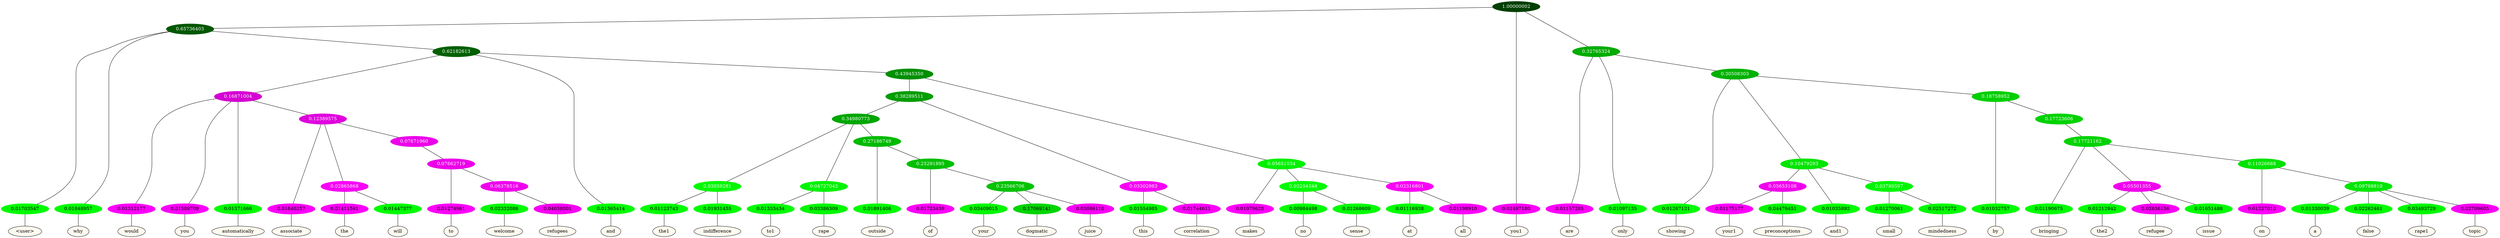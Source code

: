 graph {
	node [format=png height=0.15 nodesep=0.001 ordering=out overlap=prism overlap_scaling=0.01 ranksep=0.001 ratio=0.2 style=filled width=0.15]
	{
		rank=same
		a_w_4 [label="\<user\>" color=black fillcolor=floralwhite style="filled,solid"]
		a_w_5 [label=why color=black fillcolor=floralwhite style="filled,solid"]
		a_w_16 [label=would color=black fillcolor=floralwhite style="filled,solid"]
		a_w_17 [label=you color=black fillcolor=floralwhite style="filled,solid"]
		a_w_18 [label=automatically color=black fillcolor=floralwhite style="filled,solid"]
		a_w_27 [label=associate color=black fillcolor=floralwhite style="filled,solid"]
		a_w_40 [label=the color=black fillcolor=floralwhite style="filled,solid"]
		a_w_41 [label=will color=black fillcolor=floralwhite style="filled,solid"]
		a_w_55 [label=to color=black fillcolor=floralwhite style="filled,solid"]
		a_w_68 [label=welcome color=black fillcolor=floralwhite style="filled,solid"]
		a_w_69 [label=refugees color=black fillcolor=floralwhite style="filled,solid"]
		a_w_11 [label=and color=black fillcolor=floralwhite style="filled,solid"]
		a_w_57 [label=the1 color=black fillcolor=floralwhite style="filled,solid"]
		a_w_58 [label=indifference color=black fillcolor=floralwhite style="filled,solid"]
		a_w_59 [label=to1 color=black fillcolor=floralwhite style="filled,solid"]
		a_w_60 [label=rape color=black fillcolor=floralwhite style="filled,solid"]
		a_w_61 [label=outside color=black fillcolor=floralwhite style="filled,solid"]
		a_w_70 [label=of color=black fillcolor=floralwhite style="filled,solid"]
		a_w_76 [label=your color=black fillcolor=floralwhite style="filled,solid"]
		a_w_77 [label=dogmatic color=black fillcolor=floralwhite style="filled,solid"]
		a_w_78 [label=juice color=black fillcolor=floralwhite style="filled,solid"]
		a_w_46 [label=this color=black fillcolor=floralwhite style="filled,solid"]
		a_w_47 [label=correlation color=black fillcolor=floralwhite style="filled,solid"]
		a_w_32 [label=makes color=black fillcolor=floralwhite style="filled,solid"]
		a_w_48 [label=no color=black fillcolor=floralwhite style="filled,solid"]
		a_w_49 [label=sense color=black fillcolor=floralwhite style="filled,solid"]
		a_w_50 [label=at color=black fillcolor=floralwhite style="filled,solid"]
		a_w_51 [label=all color=black fillcolor=floralwhite style="filled,solid"]
		a_w_2 [label=you1 color=black fillcolor=floralwhite style="filled,solid"]
		a_w_7 [label=are color=black fillcolor=floralwhite style="filled,solid"]
		a_w_8 [label=only color=black fillcolor=floralwhite style="filled,solid"]
		a_w_13 [label=showing color=black fillcolor=floralwhite style="filled,solid"]
		a_w_35 [label=your1 color=black fillcolor=floralwhite style="filled,solid"]
		a_w_36 [label=preconceptions color=black fillcolor=floralwhite style="filled,solid"]
		a_w_23 [label=and1 color=black fillcolor=floralwhite style="filled,solid"]
		a_w_37 [label=small color=black fillcolor=floralwhite style="filled,solid"]
		a_w_38 [label=mindedness color=black fillcolor=floralwhite style="filled,solid"]
		a_w_25 [label=by color=black fillcolor=floralwhite style="filled,solid"]
		a_w_52 [label=bringing color=black fillcolor=floralwhite style="filled,solid"]
		a_w_63 [label=the2 color=black fillcolor=floralwhite style="filled,solid"]
		a_w_64 [label=refugee color=black fillcolor=floralwhite style="filled,solid"]
		a_w_65 [label=issue color=black fillcolor=floralwhite style="filled,solid"]
		a_w_66 [label=on color=black fillcolor=floralwhite style="filled,solid"]
		a_w_72 [label=a color=black fillcolor=floralwhite style="filled,solid"]
		a_w_73 [label=false color=black fillcolor=floralwhite style="filled,solid"]
		a_w_74 [label=rape1 color=black fillcolor=floralwhite style="filled,solid"]
		a_w_75 [label=topic color=black fillcolor=floralwhite style="filled,solid"]
	}
	a_n_4 -- a_w_4
	a_n_5 -- a_w_5
	a_n_16 -- a_w_16
	a_n_17 -- a_w_17
	a_n_18 -- a_w_18
	a_n_27 -- a_w_27
	a_n_40 -- a_w_40
	a_n_41 -- a_w_41
	a_n_55 -- a_w_55
	a_n_68 -- a_w_68
	a_n_69 -- a_w_69
	a_n_11 -- a_w_11
	a_n_57 -- a_w_57
	a_n_58 -- a_w_58
	a_n_59 -- a_w_59
	a_n_60 -- a_w_60
	a_n_61 -- a_w_61
	a_n_70 -- a_w_70
	a_n_76 -- a_w_76
	a_n_77 -- a_w_77
	a_n_78 -- a_w_78
	a_n_46 -- a_w_46
	a_n_47 -- a_w_47
	a_n_32 -- a_w_32
	a_n_48 -- a_w_48
	a_n_49 -- a_w_49
	a_n_50 -- a_w_50
	a_n_51 -- a_w_51
	a_n_2 -- a_w_2
	a_n_7 -- a_w_7
	a_n_8 -- a_w_8
	a_n_13 -- a_w_13
	a_n_35 -- a_w_35
	a_n_36 -- a_w_36
	a_n_23 -- a_w_23
	a_n_37 -- a_w_37
	a_n_38 -- a_w_38
	a_n_25 -- a_w_25
	a_n_52 -- a_w_52
	a_n_63 -- a_w_63
	a_n_64 -- a_w_64
	a_n_65 -- a_w_65
	a_n_66 -- a_w_66
	a_n_72 -- a_w_72
	a_n_73 -- a_w_73
	a_n_74 -- a_w_74
	a_n_75 -- a_w_75
	{
		rank=same
		a_n_4 [label=0.01703547 color="0.334 1.000 0.983" fontcolor=black]
		a_n_5 [label=0.01848957 color="0.334 1.000 0.982" fontcolor=black]
		a_n_16 [label=0.01312177 color="0.835 1.000 0.987" fontcolor=black]
		a_n_17 [label=0.01589709 color="0.835 1.000 0.984" fontcolor=black]
		a_n_18 [label=0.01571666 color="0.334 1.000 0.984" fontcolor=black]
		a_n_27 [label=0.01840257 color="0.835 1.000 0.982" fontcolor=black]
		a_n_40 [label=0.01411591 color="0.835 1.000 0.986" fontcolor=black]
		a_n_41 [label=0.01447377 color="0.334 1.000 0.986" fontcolor=black]
		a_n_55 [label=0.01274961 color="0.835 1.000 0.987" fontcolor=black]
		a_n_68 [label=0.02332086 color="0.334 1.000 0.977" fontcolor=black]
		a_n_69 [label=0.04038001 color="0.835 1.000 0.960" fontcolor=black]
		a_n_11 [label=0.01365414 color="0.334 1.000 0.986" fontcolor=black]
		a_n_57 [label=0.01123743 color="0.334 1.000 0.989" fontcolor=black]
		a_n_58 [label=0.01931455 color="0.334 1.000 0.981" fontcolor=black]
		a_n_59 [label=0.01333434 color="0.334 1.000 0.987" fontcolor=black]
		a_n_60 [label=0.03386309 color="0.334 1.000 0.966" fontcolor=black]
		a_n_61 [label=0.01891406 color="0.334 1.000 0.981" fontcolor=black]
		a_n_70 [label=0.01723439 color="0.835 1.000 0.983" fontcolor=black]
		a_n_76 [label=0.03409015 color="0.334 1.000 0.966" fontcolor=black]
		a_n_77 [label=0.17069141 color="0.334 1.000 0.829" fontcolor=black]
		a_n_78 [label=0.03086116 color="0.835 1.000 0.969" fontcolor=black]
		a_n_46 [label=0.01554985 color="0.334 1.000 0.984" fontcolor=black]
		a_n_47 [label=0.01744611 color="0.835 1.000 0.983" fontcolor=black]
		a_n_32 [label=0.01079628 color="0.835 1.000 0.989" fontcolor=black]
		a_n_48 [label=0.00984498 color="0.334 1.000 0.990" fontcolor=black]
		a_n_49 [label=0.01268609 color="0.334 1.000 0.987" fontcolor=black]
		a_n_50 [label=0.01116938 color="0.334 1.000 0.989" fontcolor=black]
		a_n_51 [label=0.01198910 color="0.835 1.000 0.988" fontcolor=black]
		a_n_2 [label=0.01497180 color="0.835 1.000 0.985" fontcolor=black]
		a_n_7 [label=0.01157295 color="0.835 1.000 0.988" fontcolor=black]
		a_n_8 [label=0.01097135 color="0.334 1.000 0.989" fontcolor=black]
		a_n_13 [label=0.01267121 color="0.334 1.000 0.987" fontcolor=black]
		a_n_35 [label=0.01175177 color="0.835 1.000 0.988" fontcolor=black]
		a_n_36 [label=0.04476451 color="0.334 1.000 0.955" fontcolor=black]
		a_n_23 [label=0.01035892 color="0.334 1.000 0.990" fontcolor=black]
		a_n_37 [label=0.01270061 color="0.334 1.000 0.987" fontcolor=black]
		a_n_38 [label=0.02517272 color="0.334 1.000 0.975" fontcolor=black]
		a_n_25 [label=0.01032757 color="0.334 1.000 0.990" fontcolor=black]
		a_n_52 [label=0.01190675 color="0.334 1.000 0.988" fontcolor=black]
		a_n_63 [label=0.01212942 color="0.334 1.000 0.988" fontcolor=black]
		a_n_64 [label=0.02636156 color="0.835 1.000 0.974" fontcolor=black]
		a_n_65 [label=0.01651488 color="0.334 1.000 0.983" fontcolor=black]
		a_n_66 [label=0.01227010 color="0.835 1.000 0.988" fontcolor=black]
		a_n_72 [label=0.01330039 color="0.334 1.000 0.987" fontcolor=black]
		a_n_73 [label=0.02262461 color="0.334 1.000 0.977" fontcolor=black]
		a_n_74 [label=0.03493729 color="0.334 1.000 0.965" fontcolor=black]
		a_n_75 [label=0.02709605 color="0.835 1.000 0.973" fontcolor=black]
	}
	a_n_0 [label=1.00000002 color="0.334 1.000 0.250" fontcolor=grey99]
	a_n_1 [label=0.65736403 color="0.334 1.000 0.343" fontcolor=grey99]
	a_n_0 -- a_n_1
	a_n_0 -- a_n_2
	a_n_3 [label=0.32765324 color="0.334 1.000 0.672" fontcolor=grey99]
	a_n_0 -- a_n_3
	a_n_1 -- a_n_4
	a_n_1 -- a_n_5
	a_n_6 [label=0.62182613 color="0.334 1.000 0.378" fontcolor=grey99]
	a_n_1 -- a_n_6
	a_n_3 -- a_n_7
	a_n_3 -- a_n_8
	a_n_9 [label=0.30508303 color="0.334 1.000 0.695" fontcolor=grey99]
	a_n_3 -- a_n_9
	a_n_10 [label=0.16871004 color="0.835 1.000 0.831" fontcolor=grey99]
	a_n_6 -- a_n_10
	a_n_6 -- a_n_11
	a_n_12 [label=0.43945350 color="0.334 1.000 0.561" fontcolor=grey99]
	a_n_6 -- a_n_12
	a_n_9 -- a_n_13
	a_n_14 [label=0.10479293 color="0.334 1.000 0.895" fontcolor=grey99]
	a_n_9 -- a_n_14
	a_n_15 [label=0.18758952 color="0.334 1.000 0.812" fontcolor=grey99]
	a_n_9 -- a_n_15
	a_n_10 -- a_n_16
	a_n_10 -- a_n_17
	a_n_10 -- a_n_18
	a_n_19 [label=0.12389575 color="0.835 1.000 0.876" fontcolor=grey99]
	a_n_10 -- a_n_19
	a_n_20 [label=0.38289511 color="0.334 1.000 0.617" fontcolor=grey99]
	a_n_12 -- a_n_20
	a_n_21 [label=0.05651034 color="0.334 1.000 0.943" fontcolor=grey99]
	a_n_12 -- a_n_21
	a_n_22 [label=0.05653108 color="0.835 1.000 0.943" fontcolor=grey99]
	a_n_14 -- a_n_22
	a_n_14 -- a_n_23
	a_n_24 [label=0.03789597 color="0.334 1.000 0.962" fontcolor=grey99]
	a_n_14 -- a_n_24
	a_n_15 -- a_n_25
	a_n_26 [label=0.17723606 color="0.334 1.000 0.823" fontcolor=grey99]
	a_n_15 -- a_n_26
	a_n_19 -- a_n_27
	a_n_28 [label=0.02865868 color="0.835 1.000 0.971" fontcolor=grey99]
	a_n_19 -- a_n_28
	a_n_29 [label=0.07671960 color="0.835 1.000 0.923" fontcolor=grey99]
	a_n_19 -- a_n_29
	a_n_30 [label=0.34980773 color="0.334 1.000 0.650" fontcolor=grey99]
	a_n_20 -- a_n_30
	a_n_31 [label=0.03302983 color="0.835 1.000 0.967" fontcolor=grey99]
	a_n_20 -- a_n_31
	a_n_21 -- a_n_32
	a_n_33 [label=0.02254548 color="0.334 1.000 0.977" fontcolor=grey99]
	a_n_21 -- a_n_33
	a_n_34 [label=0.02316801 color="0.835 1.000 0.977" fontcolor=grey99]
	a_n_21 -- a_n_34
	a_n_22 -- a_n_35
	a_n_22 -- a_n_36
	a_n_24 -- a_n_37
	a_n_24 -- a_n_38
	a_n_39 [label=0.17721162 color="0.334 1.000 0.823" fontcolor=grey99]
	a_n_26 -- a_n_39
	a_n_28 -- a_n_40
	a_n_28 -- a_n_41
	a_n_42 [label=0.07662719 color="0.835 1.000 0.923" fontcolor=grey99]
	a_n_29 -- a_n_42
	a_n_43 [label=0.03059281 color="0.334 1.000 0.969" fontcolor=grey99]
	a_n_30 -- a_n_43
	a_n_44 [label=0.04727043 color="0.334 1.000 0.953" fontcolor=grey99]
	a_n_30 -- a_n_44
	a_n_45 [label=0.27186749 color="0.334 1.000 0.728" fontcolor=grey99]
	a_n_30 -- a_n_45
	a_n_31 -- a_n_46
	a_n_31 -- a_n_47
	a_n_33 -- a_n_48
	a_n_33 -- a_n_49
	a_n_34 -- a_n_50
	a_n_34 -- a_n_51
	a_n_39 -- a_n_52
	a_n_53 [label=0.05501355 color="0.835 1.000 0.945" fontcolor=grey99]
	a_n_39 -- a_n_53
	a_n_54 [label=0.11026688 color="0.334 1.000 0.890" fontcolor=grey99]
	a_n_39 -- a_n_54
	a_n_42 -- a_n_55
	a_n_56 [label=0.06378516 color="0.835 1.000 0.936" fontcolor=grey99]
	a_n_42 -- a_n_56
	a_n_43 -- a_n_57
	a_n_43 -- a_n_58
	a_n_44 -- a_n_59
	a_n_44 -- a_n_60
	a_n_45 -- a_n_61
	a_n_62 [label=0.25291895 color="0.334 1.000 0.747" fontcolor=grey99]
	a_n_45 -- a_n_62
	a_n_53 -- a_n_63
	a_n_53 -- a_n_64
	a_n_53 -- a_n_65
	a_n_54 -- a_n_66
	a_n_67 [label=0.09798810 color="0.334 1.000 0.902" fontcolor=grey99]
	a_n_54 -- a_n_67
	a_n_56 -- a_n_68
	a_n_56 -- a_n_69
	a_n_62 -- a_n_70
	a_n_71 [label=0.23566706 color="0.334 1.000 0.764" fontcolor=grey99]
	a_n_62 -- a_n_71
	a_n_67 -- a_n_72
	a_n_67 -- a_n_73
	a_n_67 -- a_n_74
	a_n_67 -- a_n_75
	a_n_71 -- a_n_76
	a_n_71 -- a_n_77
	a_n_71 -- a_n_78
}
